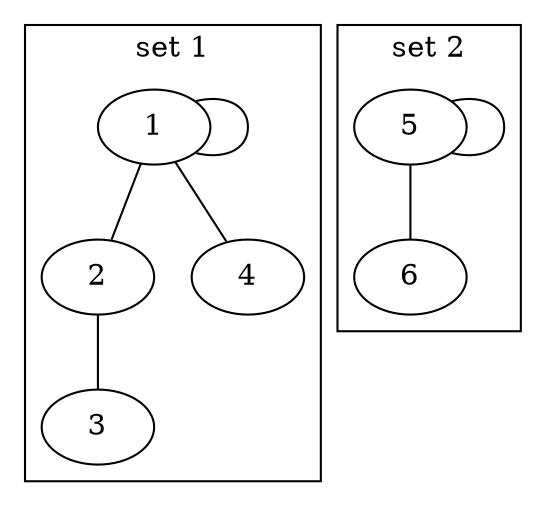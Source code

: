 graph abc{

    1 -- 2;
    2 -- 3;
    1 -- 4;
    1 -- 1;
    subgraph cluster_1{
        label="set 1";
        1;  
        2;
        3;
        4;
    }

    5 -- 6;
    5 -- 5;
    subgraph cluster_2{
        label="set 2";
        5;  
        6;
    }
}
